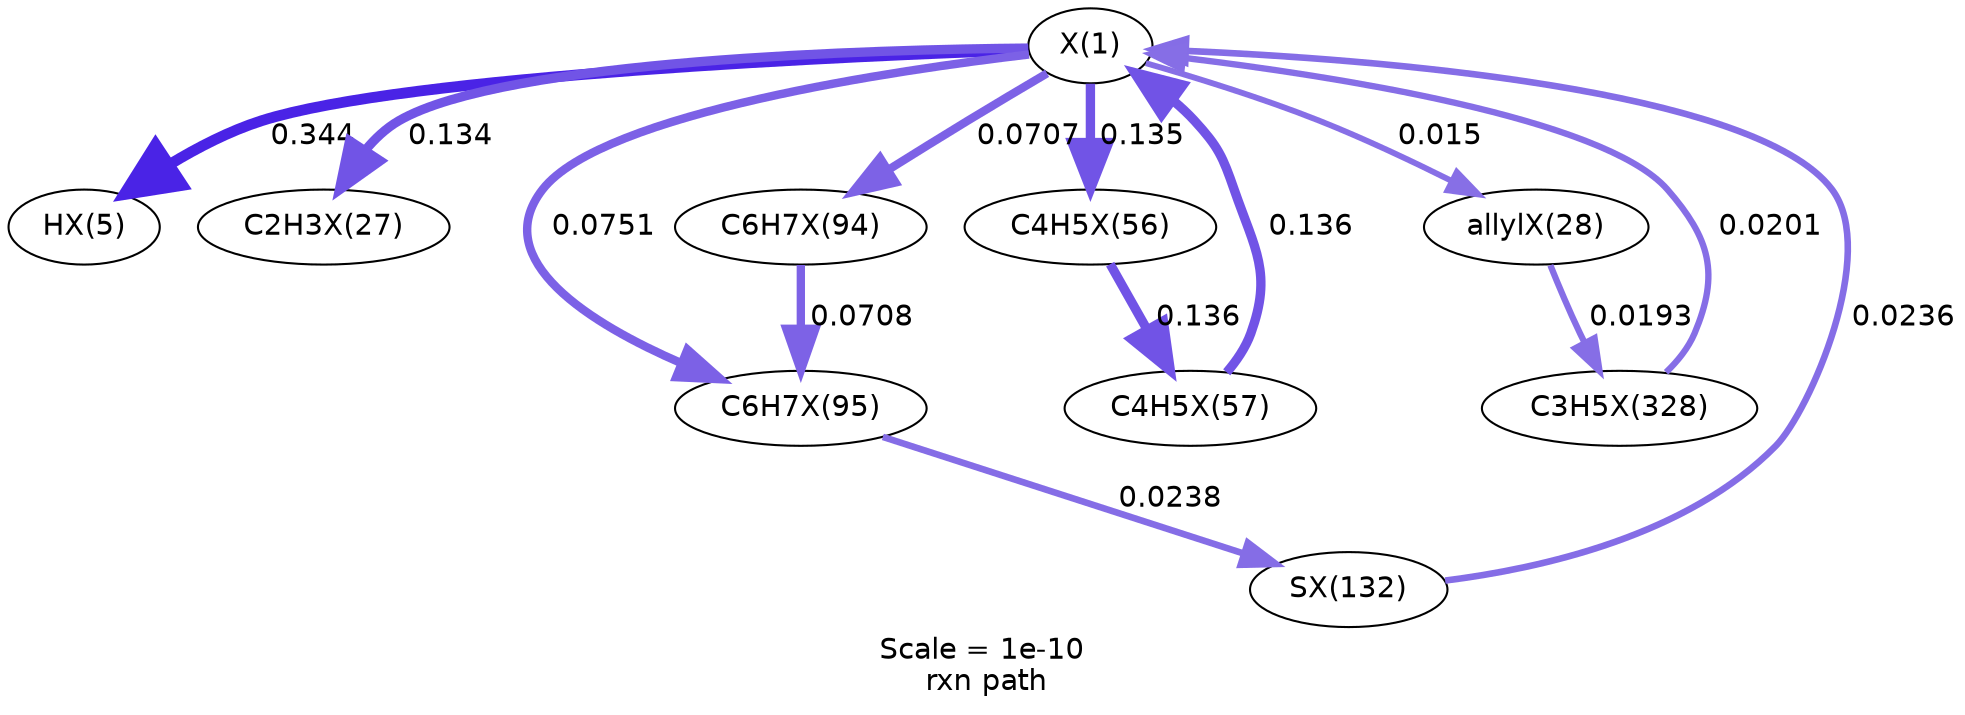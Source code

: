 digraph reaction_paths {
center=1;
s84 -> s85[fontname="Helvetica", style="setlinewidth(5.19)", arrowsize=2.6, color="0.7, 0.844, 0.9"
, label=" 0.344"];
s84 -> s86[fontname="Helvetica", style="setlinewidth(4.48)", arrowsize=2.24, color="0.7, 0.634, 0.9"
, label=" 0.134"];
s84 -> s97[fontname="Helvetica", style="setlinewidth(4.49)", arrowsize=2.24, color="0.7, 0.635, 0.9"
, label=" 0.135"];
s98 -> s84[fontname="Helvetica", style="setlinewidth(4.49)", arrowsize=2.25, color="0.7, 0.636, 0.9"
, label=" 0.136"];
s84 -> s105[fontname="Helvetica", style="setlinewidth(4.05)", arrowsize=2.02, color="0.7, 0.575, 0.9"
, label=" 0.0751"];
s84 -> s104[fontname="Helvetica", style="setlinewidth(4)", arrowsize=2, color="0.7, 0.571, 0.9"
, label=" 0.0707"];
s109 -> s84[fontname="Helvetica", style="setlinewidth(3.17)", arrowsize=1.59, color="0.7, 0.524, 0.9"
, label=" 0.0236"];
s84 -> s87[fontname="Helvetica", style="setlinewidth(2.83)", arrowsize=1.41, color="0.7, 0.515, 0.9"
, label=" 0.015"];
s131 -> s84[fontname="Helvetica", style="setlinewidth(3.05)", arrowsize=1.52, color="0.7, 0.52, 0.9"
, label=" 0.0201"];
s97 -> s98[fontname="Helvetica", style="setlinewidth(4.49)", arrowsize=2.25, color="0.7, 0.636, 0.9"
, label=" 0.136"];
s104 -> s105[fontname="Helvetica", style="setlinewidth(4)", arrowsize=2, color="0.7, 0.571, 0.9"
, label=" 0.0708"];
s105 -> s109[fontname="Helvetica", style="setlinewidth(3.18)", arrowsize=1.59, color="0.7, 0.524, 0.9"
, label=" 0.0238"];
s87 -> s131[fontname="Helvetica", style="setlinewidth(3.02)", arrowsize=1.51, color="0.7, 0.519, 0.9"
, label=" 0.0193"];
s84 [ fontname="Helvetica", label="X(1)"];
s85 [ fontname="Helvetica", label="HX(5)"];
s86 [ fontname="Helvetica", label="C2H3X(27)"];
s87 [ fontname="Helvetica", label="allylX(28)"];
s97 [ fontname="Helvetica", label="C4H5X(56)"];
s98 [ fontname="Helvetica", label="C4H5X(57)"];
s104 [ fontname="Helvetica", label="C6H7X(94)"];
s105 [ fontname="Helvetica", label="C6H7X(95)"];
s109 [ fontname="Helvetica", label="SX(132)"];
s131 [ fontname="Helvetica", label="C3H5X(328)"];
 label = "Scale = 1e-10\l rxn path";
 fontname = "Helvetica";
}
